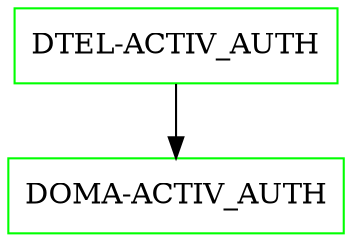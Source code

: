 digraph G {
  "DTEL-ACTIV_AUTH" [shape=box,color=green];
  "DOMA-ACTIV_AUTH" [shape=box,color=green,URL="./DOMA_ACTIV_AUTH.html"];
  "DTEL-ACTIV_AUTH" -> "DOMA-ACTIV_AUTH";
}
